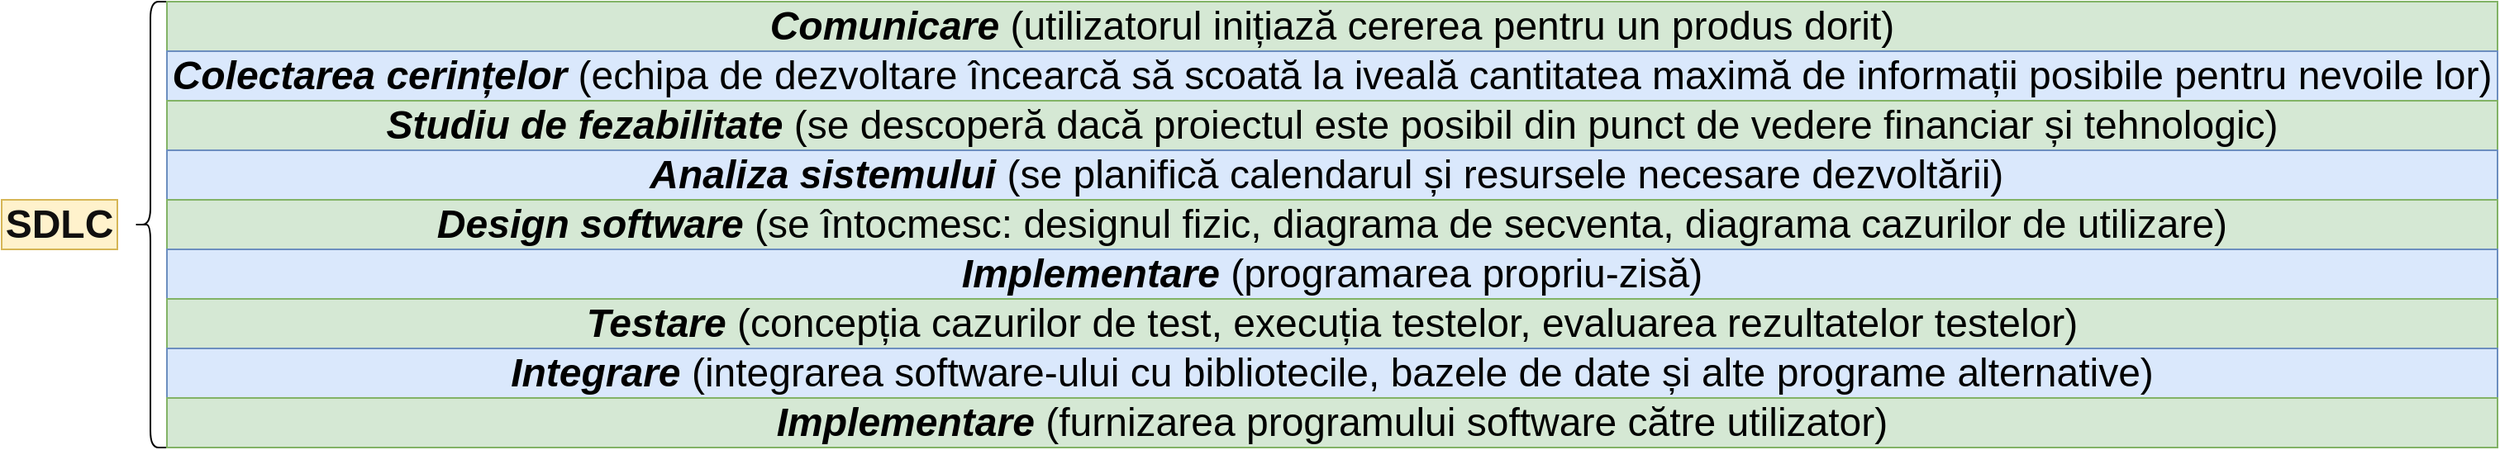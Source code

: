 <mxfile version="26.0.16">
  <diagram name="Pagină-1" id="yfQi2nZRh6jC_jYTf5XR">
    <mxGraphModel dx="1500" dy="899" grid="1" gridSize="10" guides="1" tooltips="1" connect="1" arrows="1" fold="1" page="1" pageScale="1" pageWidth="827" pageHeight="1169" math="0" shadow="0">
      <root>
        <mxCell id="0" />
        <mxCell id="1" parent="0" />
        <mxCell id="vvllrhGhZsLpy2uGpjqR-1" value="&lt;b&gt;&lt;font style=&quot;color: light-dark(rgb(16, 15, 15), rgb(205, 205, 255)); font-size: 24px;&quot;&gt;SDLC&lt;/font&gt;&lt;/b&gt;" style="text;html=1;align=center;verticalAlign=middle;whiteSpace=wrap;rounded=0;fillColor=#fff2cc;strokeColor=#d6b656;" parent="1" vertex="1">
          <mxGeometry x="10" y="330" width="70" height="30" as="geometry" />
        </mxCell>
        <mxCell id="vvllrhGhZsLpy2uGpjqR-4" value="" style="shape=curlyBracket;whiteSpace=wrap;html=1;rounded=1;labelPosition=left;verticalLabelPosition=middle;align=right;verticalAlign=middle;size=0.5;" parent="1" vertex="1">
          <mxGeometry x="90" y="210" width="20" height="270" as="geometry" />
        </mxCell>
        <mxCell id="vvllrhGhZsLpy2uGpjqR-5" value="&lt;font style=&quot;font-size: 24px;&quot;&gt;&lt;b style=&quot;&quot;&gt;&lt;i style=&quot;&quot;&gt;Comunicare&lt;/i&gt;&lt;/b&gt;&amp;nbsp;(utilizatorul inițiază cererea pentru un produs dorit)&lt;/font&gt;" style="text;html=1;align=center;verticalAlign=middle;whiteSpace=wrap;rounded=0;fillColor=#d5e8d4;strokeColor=#82b366;" parent="1" vertex="1">
          <mxGeometry x="110" y="210" width="1410" height="30" as="geometry" />
        </mxCell>
        <mxCell id="vvllrhGhZsLpy2uGpjqR-6" value="&lt;font style=&quot;font-size: 24px;&quot;&gt;&lt;b style=&quot;&quot;&gt;&lt;i style=&quot;&quot;&gt;Colectarea cerințelor&lt;/i&gt;&lt;/b&gt;&amp;nbsp;(echipa de dezvoltare încearcă să scoată la iveală cantitatea maximă de informații posibile pentru nevoile lor)&lt;/font&gt;" style="text;html=1;align=center;verticalAlign=middle;whiteSpace=wrap;rounded=0;fillColor=#dae8fc;strokeColor=#6c8ebf;" parent="1" vertex="1">
          <mxGeometry x="110" y="240" width="1410" height="30" as="geometry" />
        </mxCell>
        <mxCell id="vvllrhGhZsLpy2uGpjqR-7" value="&lt;font style=&quot;font-size: 24px;&quot;&gt;&lt;b style=&quot;&quot;&gt;&lt;i style=&quot;&quot;&gt;Studiu de fezabilitate&lt;/i&gt;&lt;/b&gt; (se descoperă dacă proiectul este posibil din punct de vedere financiar și tehnologic)&lt;/font&gt;" style="text;html=1;align=center;verticalAlign=middle;whiteSpace=wrap;rounded=0;fillColor=#d5e8d4;strokeColor=#82b366;" parent="1" vertex="1">
          <mxGeometry x="110" y="270" width="1410" height="30" as="geometry" />
        </mxCell>
        <mxCell id="vvllrhGhZsLpy2uGpjqR-8" value="&lt;font style=&quot;font-size: 24px;&quot;&gt;&lt;b style=&quot;&quot;&gt;&lt;i style=&quot;&quot;&gt;Analiza sistemului&lt;/i&gt;&lt;/b&gt; (se planifică calendarul și resursele necesare dezvoltării)&amp;nbsp;&lt;/font&gt;" style="text;html=1;align=center;verticalAlign=middle;whiteSpace=wrap;rounded=0;fillColor=#dae8fc;strokeColor=#6c8ebf;" parent="1" vertex="1">
          <mxGeometry x="110" y="300" width="1410" height="30" as="geometry" />
        </mxCell>
        <mxCell id="vvllrhGhZsLpy2uGpjqR-9" value="&lt;font style=&quot;font-size: 24px;&quot;&gt;&lt;b style=&quot;&quot;&gt;&lt;i style=&quot;&quot;&gt;Design software&lt;/i&gt;&lt;/b&gt; (se întocmesc: designul fizic, diagrama de secventa, diagrama cazurilor de utilizare)&lt;/font&gt;" style="text;html=1;align=center;verticalAlign=middle;whiteSpace=wrap;rounded=0;fillColor=#d5e8d4;strokeColor=#82b366;" parent="1" vertex="1">
          <mxGeometry x="110" y="330" width="1410" height="30" as="geometry" />
        </mxCell>
        <mxCell id="vvllrhGhZsLpy2uGpjqR-10" value="&lt;font style=&quot;font-size: 24px;&quot;&gt;&lt;b style=&quot;&quot;&gt;&lt;i style=&quot;&quot;&gt;Implementare&lt;/i&gt;&lt;/b&gt; (programarea propriu-zisă)&lt;/font&gt;" style="text;html=1;align=center;verticalAlign=middle;whiteSpace=wrap;rounded=0;fillColor=#dae8fc;strokeColor=#6c8ebf;" parent="1" vertex="1">
          <mxGeometry x="110" y="360" width="1410" height="30" as="geometry" />
        </mxCell>
        <mxCell id="vvllrhGhZsLpy2uGpjqR-11" value="&lt;font style=&quot;font-size: 24px;&quot;&gt;&lt;b style=&quot;&quot;&gt;&lt;i style=&quot;&quot;&gt;Testare&lt;/i&gt;&lt;/b&gt; (concepția cazurilor de test, execuția testelor, evaluarea rezultatelor testelor)&lt;/font&gt;" style="text;html=1;align=center;verticalAlign=middle;whiteSpace=wrap;rounded=0;fillColor=#d5e8d4;strokeColor=#82b366;" parent="1" vertex="1">
          <mxGeometry x="110" y="390" width="1410" height="30" as="geometry" />
        </mxCell>
        <mxCell id="vvllrhGhZsLpy2uGpjqR-12" value="&lt;font style=&quot;font-size: 24px;&quot;&gt;&lt;b style=&quot;&quot;&gt;&lt;i style=&quot;&quot;&gt;Integrare&lt;/i&gt;&lt;/b&gt; (integrarea software-ului cu bibliotecile, bazele de date și alte programe alternative)&lt;/font&gt;" style="text;html=1;align=center;verticalAlign=middle;whiteSpace=wrap;rounded=0;fillColor=#dae8fc;strokeColor=#6c8ebf;" parent="1" vertex="1">
          <mxGeometry x="110" y="420" width="1410" height="30" as="geometry" />
        </mxCell>
        <mxCell id="vvllrhGhZsLpy2uGpjqR-13" value="&lt;font style=&quot;font-size: 24px;&quot;&gt;&lt;b style=&quot;&quot;&gt;&lt;i style=&quot;&quot;&gt;Implementare &lt;/i&gt;&lt;/b&gt;(furnizarea programului software către utilizator)&lt;/font&gt;" style="text;html=1;align=center;verticalAlign=middle;whiteSpace=wrap;rounded=0;fillColor=#d5e8d4;strokeColor=#82b366;" parent="1" vertex="1">
          <mxGeometry x="110" y="450" width="1410" height="30" as="geometry" />
        </mxCell>
      </root>
    </mxGraphModel>
  </diagram>
</mxfile>
